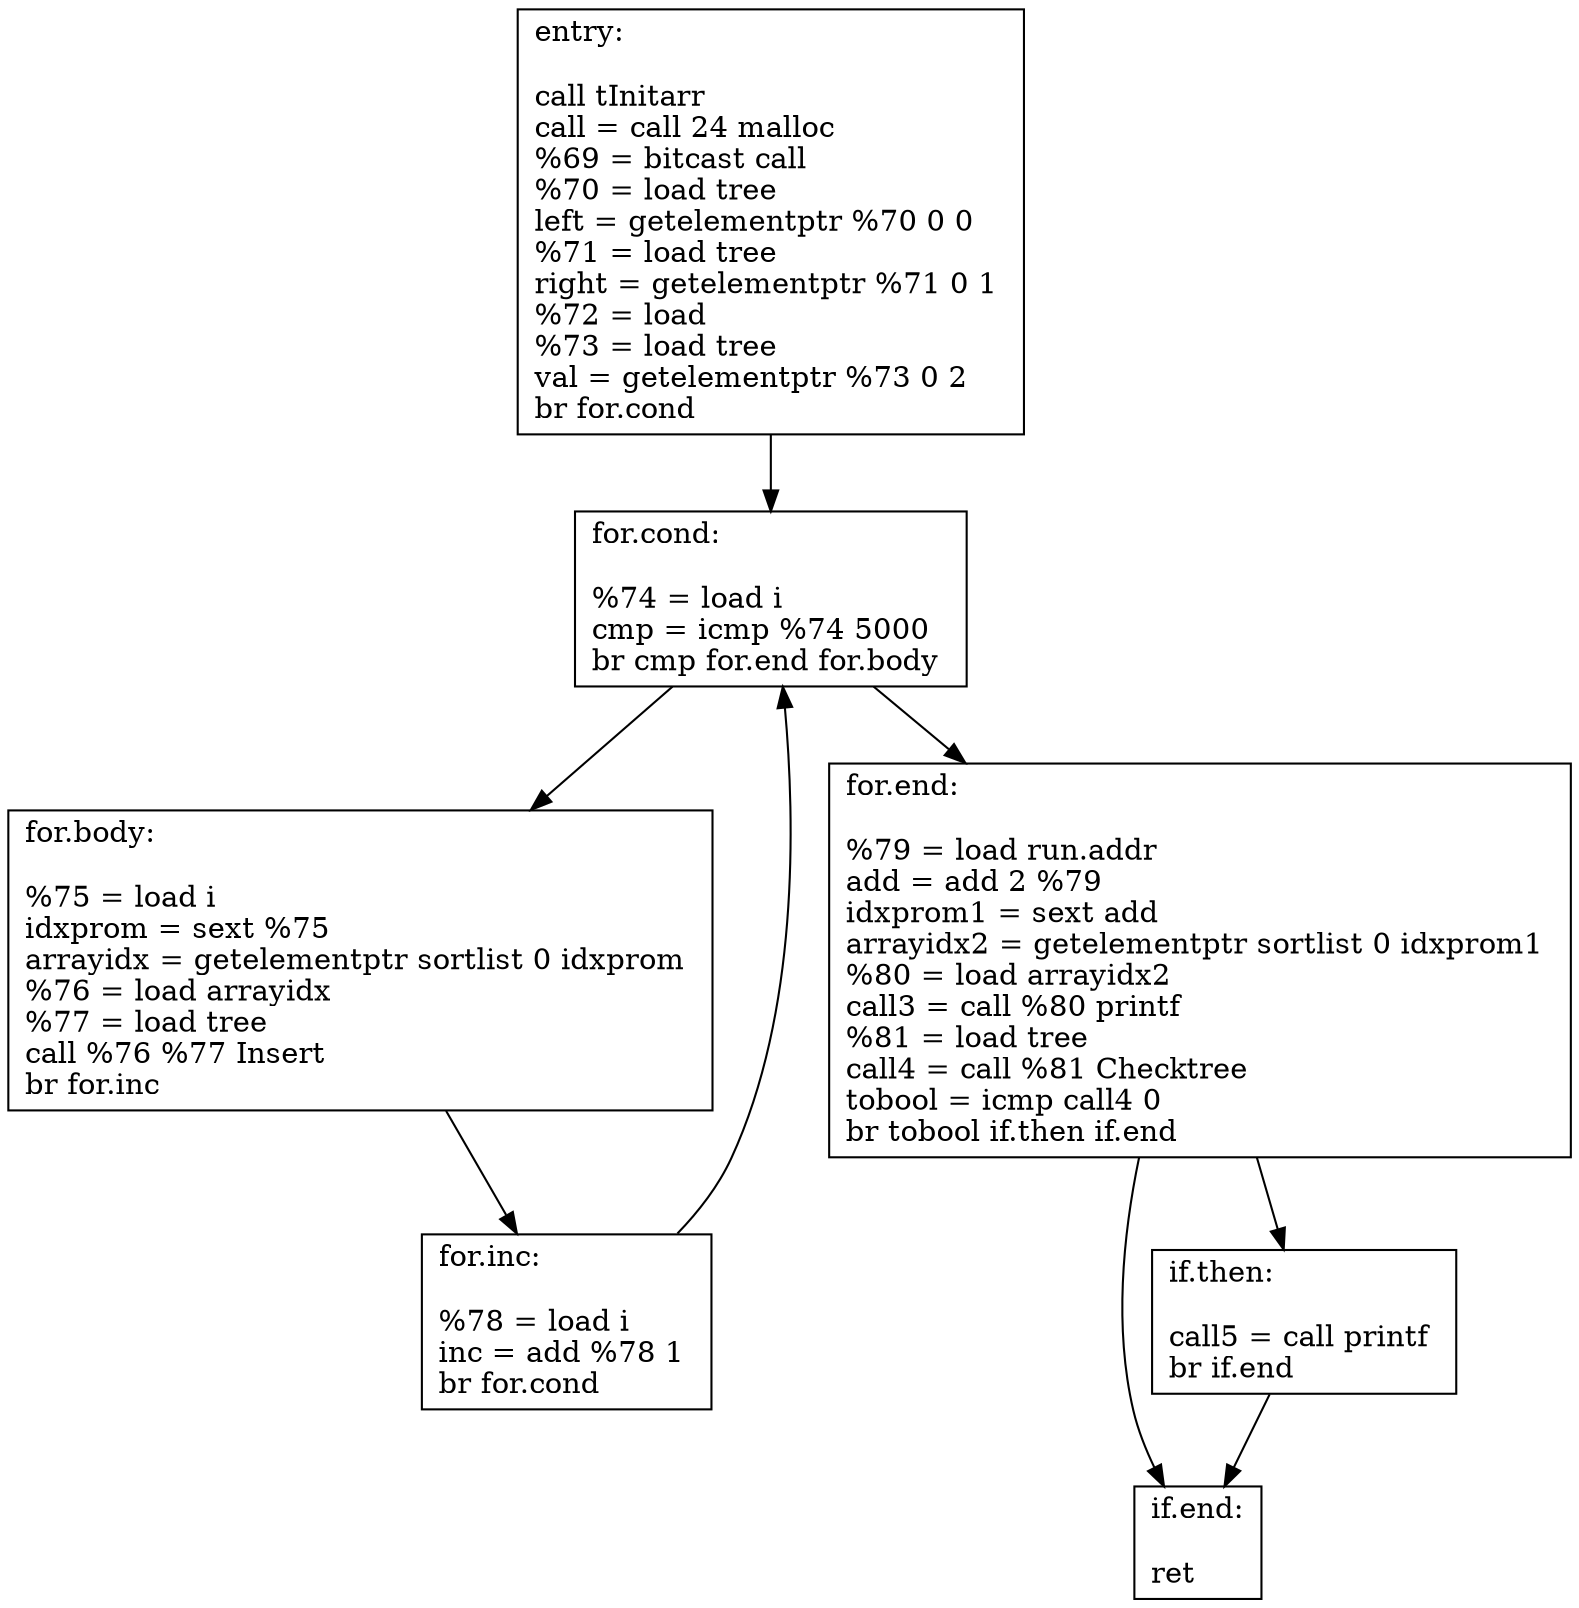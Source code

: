 digraph "CFG for 'Trees' function" {
	entry[shape=record,
		label="{entry:\l\l
			call tInitarr \l
			call = call 24 malloc \l
			%69 = bitcast call \l
			%70 = load tree \l
			left = getelementptr %70 0 0 \l
			%71 = load tree \l
			right = getelementptr %71 0 1 \l
			%72 = load \l
			%73 = load tree \l
			val = getelementptr %73 0 2 \l
			br for.cond \l
		}"
	];
	entry -> forcond;
	forcond[shape=record,
		label="{for.cond:\l\l
			%74 = load i \l
			cmp = icmp %74 5000 \l
			br cmp for.end for.body \l
		}"
	];
	forcond -> forbody;
	forcond -> forend;
	forbody[shape=record,
		label="{for.body:\l\l
			%75 = load i \l
			idxprom = sext %75 \l
			arrayidx = getelementptr sortlist 0 idxprom \l
			%76 = load arrayidx \l
			%77 = load tree \l
			call %76 %77 Insert \l
			br for.inc \l
		}"
	];
	forbody -> forinc;
	forinc[shape=record,
		label="{for.inc:\l\l
			%78 = load i \l
			inc = add %78 1 \l
			br for.cond \l
		}"
	];
	forinc -> forcond;
	forend[shape=record,
		label="{for.end:\l\l
			%79 = load run.addr \l
			add = add 2 %79 \l
			idxprom1 = sext add \l
			arrayidx2 = getelementptr sortlist 0 idxprom1 \l
			%80 = load arrayidx2 \l
			call3 = call %80 printf \l
			%81 = load tree \l
			call4 = call %81 Checktree \l
			tobool = icmp call4 0 \l
			br tobool if.then if.end \l
		}"
	];
	forend -> ifend;
	forend -> ifthen;
	ifthen[shape=record,
		label="{if.then:\l\l
			call5 = call printf \l
			br if.end \l
		}"
	];
	ifthen -> ifend;
	ifend[shape=record,
		label="{if.end:\l\l
			ret \l
		}"
	];
}
